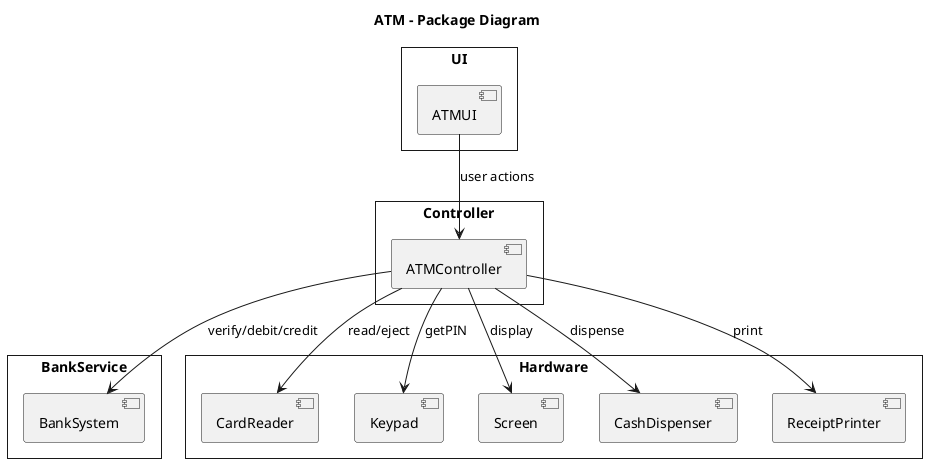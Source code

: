@startuml
skinparam style strictuml
skinparam packageStyle rectangle
title ATM - Package Diagram

package "UI" {
  [ATMUI]
}

package "Controller" {
  [ATMController]
}

package "BankService" {
  [BankSystem]
}

package "Hardware" {
  [CardReader]
  [Keypad]
  [Screen]
  [CashDispenser]
  [ReceiptPrinter]
}

ATMUI --> ATMController : user actions
ATMController --> BankSystem : verify/debit/credit
ATMController --> CardReader : read/eject
ATMController --> Keypad : getPIN
ATMController --> Screen : display
ATMController --> CashDispenser : dispense
ATMController --> ReceiptPrinter : print
@enduml

